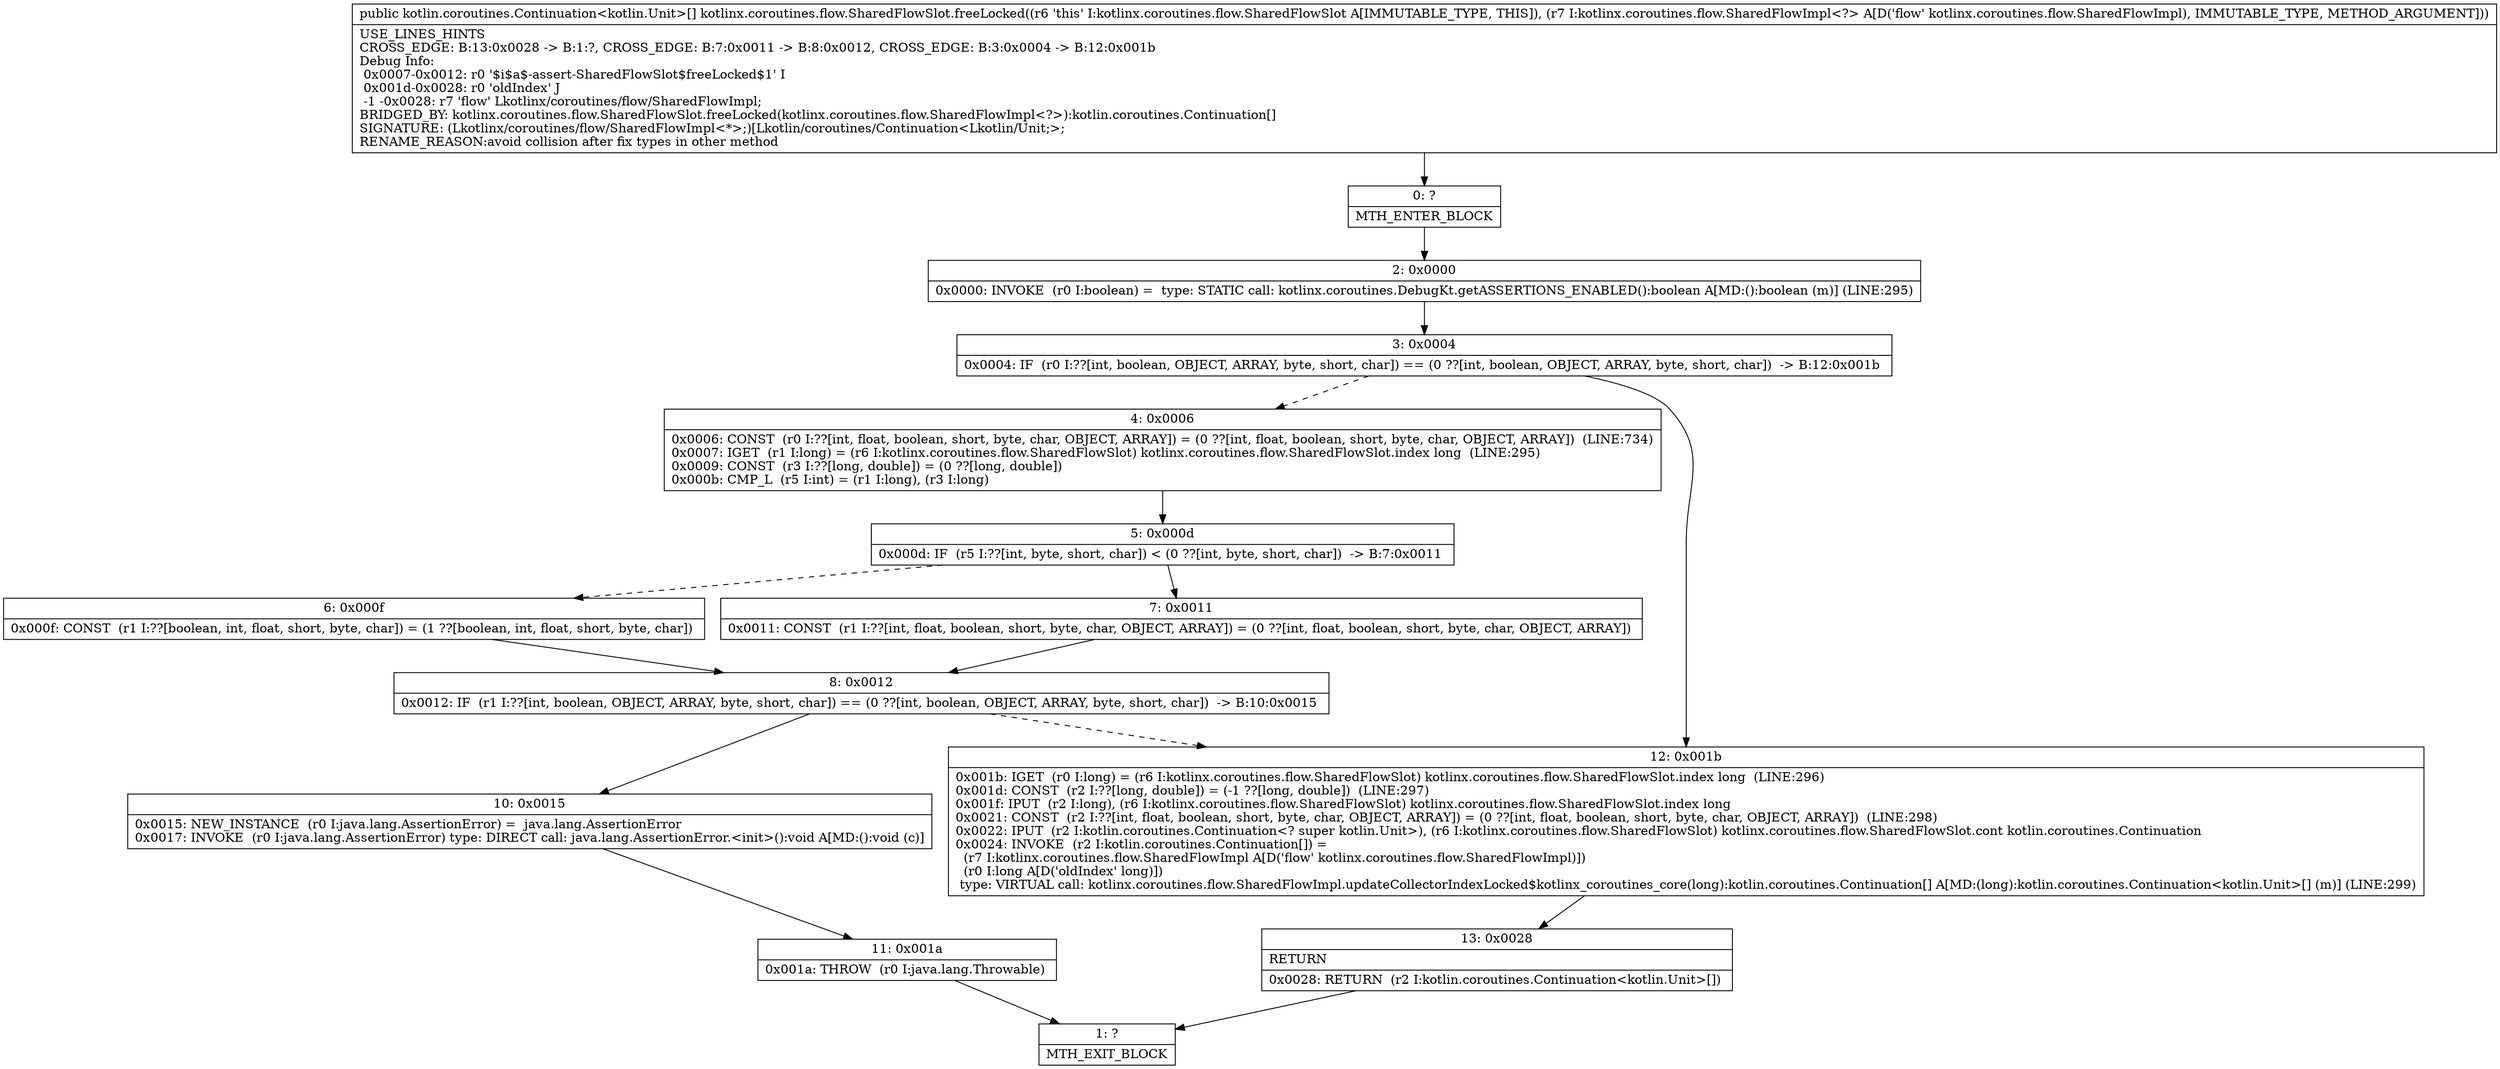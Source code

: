 digraph "CFG forkotlinx.coroutines.flow.SharedFlowSlot.freeLocked(Lkotlinx\/coroutines\/flow\/SharedFlowImpl;)[Lkotlin\/coroutines\/Continuation;" {
Node_0 [shape=record,label="{0\:\ ?|MTH_ENTER_BLOCK\l}"];
Node_2 [shape=record,label="{2\:\ 0x0000|0x0000: INVOKE  (r0 I:boolean) =  type: STATIC call: kotlinx.coroutines.DebugKt.getASSERTIONS_ENABLED():boolean A[MD:():boolean (m)] (LINE:295)\l}"];
Node_3 [shape=record,label="{3\:\ 0x0004|0x0004: IF  (r0 I:??[int, boolean, OBJECT, ARRAY, byte, short, char]) == (0 ??[int, boolean, OBJECT, ARRAY, byte, short, char])  \-\> B:12:0x001b \l}"];
Node_4 [shape=record,label="{4\:\ 0x0006|0x0006: CONST  (r0 I:??[int, float, boolean, short, byte, char, OBJECT, ARRAY]) = (0 ??[int, float, boolean, short, byte, char, OBJECT, ARRAY])  (LINE:734)\l0x0007: IGET  (r1 I:long) = (r6 I:kotlinx.coroutines.flow.SharedFlowSlot) kotlinx.coroutines.flow.SharedFlowSlot.index long  (LINE:295)\l0x0009: CONST  (r3 I:??[long, double]) = (0 ??[long, double]) \l0x000b: CMP_L  (r5 I:int) = (r1 I:long), (r3 I:long) \l}"];
Node_5 [shape=record,label="{5\:\ 0x000d|0x000d: IF  (r5 I:??[int, byte, short, char]) \< (0 ??[int, byte, short, char])  \-\> B:7:0x0011 \l}"];
Node_6 [shape=record,label="{6\:\ 0x000f|0x000f: CONST  (r1 I:??[boolean, int, float, short, byte, char]) = (1 ??[boolean, int, float, short, byte, char]) \l}"];
Node_8 [shape=record,label="{8\:\ 0x0012|0x0012: IF  (r1 I:??[int, boolean, OBJECT, ARRAY, byte, short, char]) == (0 ??[int, boolean, OBJECT, ARRAY, byte, short, char])  \-\> B:10:0x0015 \l}"];
Node_10 [shape=record,label="{10\:\ 0x0015|0x0015: NEW_INSTANCE  (r0 I:java.lang.AssertionError) =  java.lang.AssertionError \l0x0017: INVOKE  (r0 I:java.lang.AssertionError) type: DIRECT call: java.lang.AssertionError.\<init\>():void A[MD:():void (c)]\l}"];
Node_11 [shape=record,label="{11\:\ 0x001a|0x001a: THROW  (r0 I:java.lang.Throwable) \l}"];
Node_1 [shape=record,label="{1\:\ ?|MTH_EXIT_BLOCK\l}"];
Node_7 [shape=record,label="{7\:\ 0x0011|0x0011: CONST  (r1 I:??[int, float, boolean, short, byte, char, OBJECT, ARRAY]) = (0 ??[int, float, boolean, short, byte, char, OBJECT, ARRAY]) \l}"];
Node_12 [shape=record,label="{12\:\ 0x001b|0x001b: IGET  (r0 I:long) = (r6 I:kotlinx.coroutines.flow.SharedFlowSlot) kotlinx.coroutines.flow.SharedFlowSlot.index long  (LINE:296)\l0x001d: CONST  (r2 I:??[long, double]) = (\-1 ??[long, double])  (LINE:297)\l0x001f: IPUT  (r2 I:long), (r6 I:kotlinx.coroutines.flow.SharedFlowSlot) kotlinx.coroutines.flow.SharedFlowSlot.index long \l0x0021: CONST  (r2 I:??[int, float, boolean, short, byte, char, OBJECT, ARRAY]) = (0 ??[int, float, boolean, short, byte, char, OBJECT, ARRAY])  (LINE:298)\l0x0022: IPUT  (r2 I:kotlin.coroutines.Continuation\<? super kotlin.Unit\>), (r6 I:kotlinx.coroutines.flow.SharedFlowSlot) kotlinx.coroutines.flow.SharedFlowSlot.cont kotlin.coroutines.Continuation \l0x0024: INVOKE  (r2 I:kotlin.coroutines.Continuation[]) = \l  (r7 I:kotlinx.coroutines.flow.SharedFlowImpl A[D('flow' kotlinx.coroutines.flow.SharedFlowImpl)])\l  (r0 I:long A[D('oldIndex' long)])\l type: VIRTUAL call: kotlinx.coroutines.flow.SharedFlowImpl.updateCollectorIndexLocked$kotlinx_coroutines_core(long):kotlin.coroutines.Continuation[] A[MD:(long):kotlin.coroutines.Continuation\<kotlin.Unit\>[] (m)] (LINE:299)\l}"];
Node_13 [shape=record,label="{13\:\ 0x0028|RETURN\l|0x0028: RETURN  (r2 I:kotlin.coroutines.Continuation\<kotlin.Unit\>[]) \l}"];
MethodNode[shape=record,label="{public kotlin.coroutines.Continuation\<kotlin.Unit\>[] kotlinx.coroutines.flow.SharedFlowSlot.freeLocked((r6 'this' I:kotlinx.coroutines.flow.SharedFlowSlot A[IMMUTABLE_TYPE, THIS]), (r7 I:kotlinx.coroutines.flow.SharedFlowImpl\<?\> A[D('flow' kotlinx.coroutines.flow.SharedFlowImpl), IMMUTABLE_TYPE, METHOD_ARGUMENT]))  | USE_LINES_HINTS\lCROSS_EDGE: B:13:0x0028 \-\> B:1:?, CROSS_EDGE: B:7:0x0011 \-\> B:8:0x0012, CROSS_EDGE: B:3:0x0004 \-\> B:12:0x001b\lDebug Info:\l  0x0007\-0x0012: r0 '$i$a$\-assert\-SharedFlowSlot$freeLocked$1' I\l  0x001d\-0x0028: r0 'oldIndex' J\l  \-1 \-0x0028: r7 'flow' Lkotlinx\/coroutines\/flow\/SharedFlowImpl;\lBRIDGED_BY: kotlinx.coroutines.flow.SharedFlowSlot.freeLocked(kotlinx.coroutines.flow.SharedFlowImpl\<?\>):kotlin.coroutines.Continuation[]\lSIGNATURE: (Lkotlinx\/coroutines\/flow\/SharedFlowImpl\<*\>;)[Lkotlin\/coroutines\/Continuation\<Lkotlin\/Unit;\>;\lRENAME_REASON:avoid collision after fix types in other method\l}"];
MethodNode -> Node_0;Node_0 -> Node_2;
Node_2 -> Node_3;
Node_3 -> Node_4[style=dashed];
Node_3 -> Node_12;
Node_4 -> Node_5;
Node_5 -> Node_6[style=dashed];
Node_5 -> Node_7;
Node_6 -> Node_8;
Node_8 -> Node_10;
Node_8 -> Node_12[style=dashed];
Node_10 -> Node_11;
Node_11 -> Node_1;
Node_7 -> Node_8;
Node_12 -> Node_13;
Node_13 -> Node_1;
}


